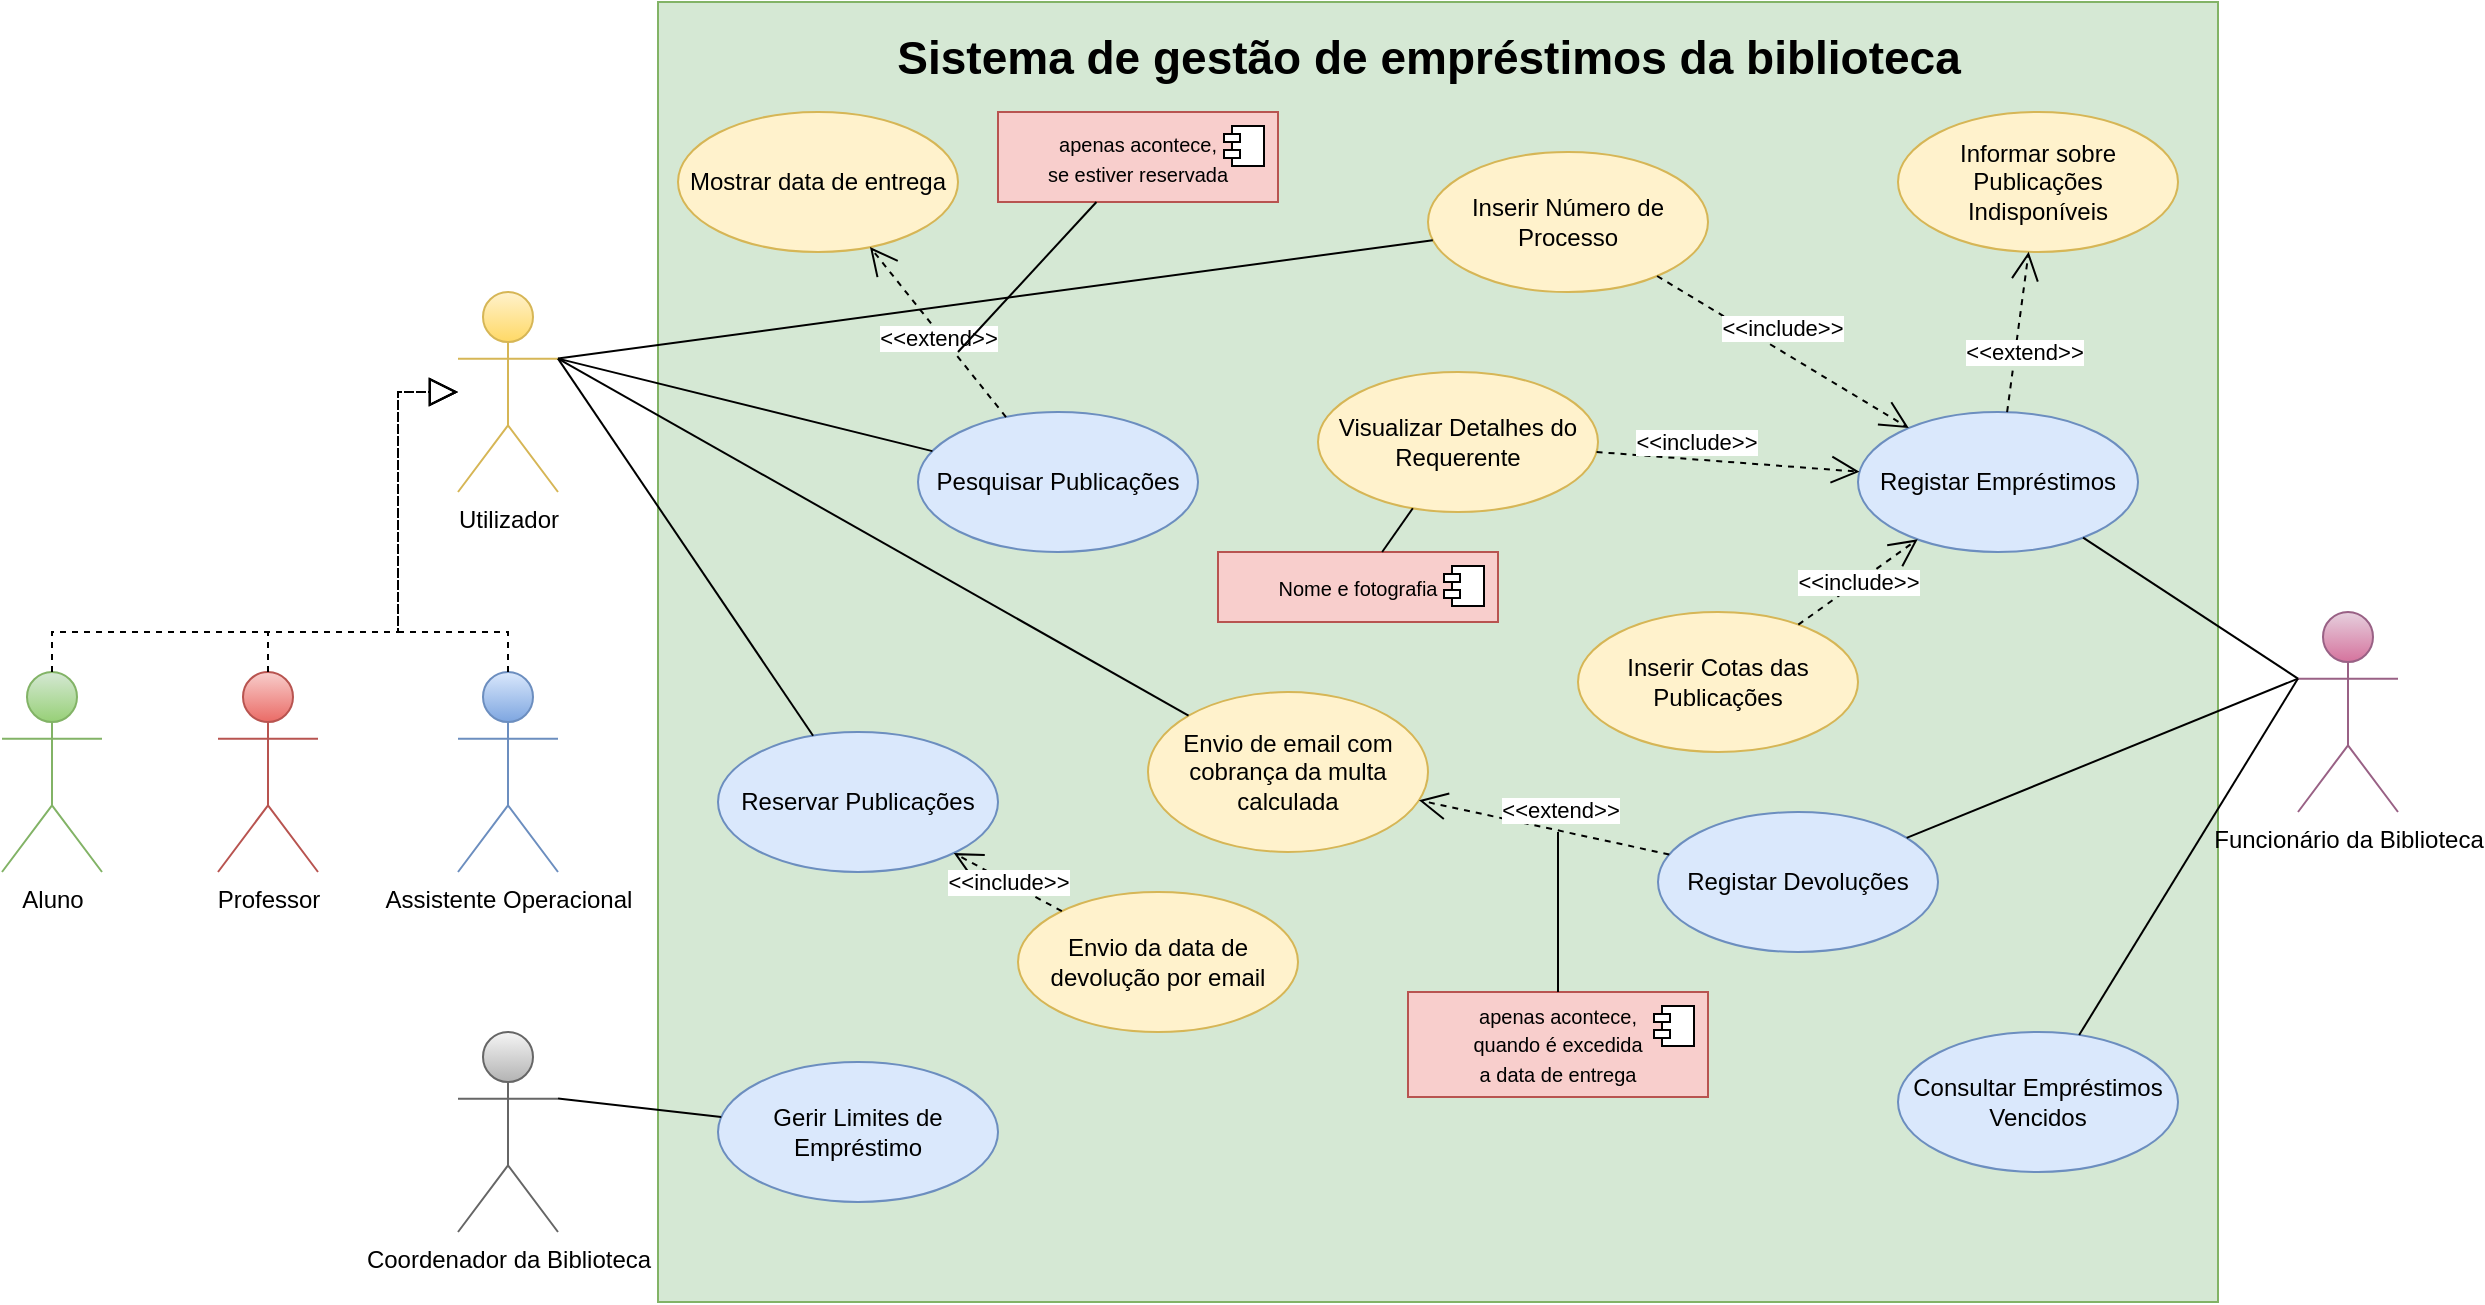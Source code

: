 <mxfile version="21.8.2" type="device">
  <diagram name="Página-1" id="rmxmsDDJTBTPV54pK9kl">
    <mxGraphModel dx="2205" dy="520" grid="1" gridSize="10" guides="1" tooltips="1" connect="1" arrows="1" fold="1" page="1" pageScale="1" pageWidth="1169" pageHeight="1654" math="0" shadow="0">
      <root>
        <mxCell id="0" />
        <mxCell id="1" parent="0" />
        <mxCell id="Bfw7JXXDtjmNQw6cTX-R-3" value="" style="rounded=0;whiteSpace=wrap;html=1;fillColor=#d5e8d4;strokeColor=#82b366;" parent="1" vertex="1">
          <mxGeometry x="200" y="85" width="780" height="650" as="geometry" />
        </mxCell>
        <mxCell id="Bfw7JXXDtjmNQw6cTX-R-4" value="Utilizador" style="shape=umlActor;verticalLabelPosition=bottom;verticalAlign=top;html=1;fillColor=#fff2cc;strokeColor=#d6b656;gradientColor=#ffd966;" parent="1" vertex="1">
          <mxGeometry x="100" y="230" width="50" height="100" as="geometry" />
        </mxCell>
        <mxCell id="Bfw7JXXDtjmNQw6cTX-R-5" value="Funcionário da Biblioteca" style="shape=umlActor;verticalLabelPosition=bottom;verticalAlign=top;html=1;fillColor=#e6d0de;gradientColor=#d5739d;strokeColor=#996185;" parent="1" vertex="1">
          <mxGeometry x="1020" y="390" width="50" height="100" as="geometry" />
        </mxCell>
        <mxCell id="Bfw7JXXDtjmNQw6cTX-R-7" value="Sistema de gestão de empréstimos da biblioteca" style="text;align=center;fontStyle=1;verticalAlign=middle;spacingLeft=3;spacingRight=3;strokeColor=none;rotatable=0;points=[[0,0.5],[1,0.5]];portConstraint=eastwest;html=1;fontSize=23;" parent="1" vertex="1">
          <mxGeometry x="315" y="90" width="540" height="46" as="geometry" />
        </mxCell>
        <mxCell id="Bfw7JXXDtjmNQw6cTX-R-8" value="Consultar Empréstimos Vencidos" style="ellipse;whiteSpace=wrap;html=1;fillColor=#dae8fc;strokeColor=#6c8ebf;" parent="1" vertex="1">
          <mxGeometry x="820" y="600" width="140" height="70" as="geometry" />
        </mxCell>
        <mxCell id="Bfw7JXXDtjmNQw6cTX-R-9" value="Professor" style="shape=umlActor;verticalLabelPosition=bottom;verticalAlign=top;html=1;fillColor=#f8cecc;strokeColor=#b85450;gradientColor=#ea6b66;" parent="1" vertex="1">
          <mxGeometry x="-20" y="420" width="50" height="100" as="geometry" />
        </mxCell>
        <mxCell id="Bfw7JXXDtjmNQw6cTX-R-13" value="Gerir Limites de Empréstimo" style="ellipse;whiteSpace=wrap;html=1;fillColor=#dae8fc;strokeColor=#6c8ebf;" parent="1" vertex="1">
          <mxGeometry x="230" y="615" width="140" height="70" as="geometry" />
        </mxCell>
        <mxCell id="Bfw7JXXDtjmNQw6cTX-R-15" value="Pesquisar Publicações" style="ellipse;whiteSpace=wrap;html=1;fillColor=#dae8fc;strokeColor=#6c8ebf;" parent="1" vertex="1">
          <mxGeometry x="330" y="290" width="140" height="70" as="geometry" />
        </mxCell>
        <mxCell id="Bfw7JXXDtjmNQw6cTX-R-20" value="Mostrar data de entrega" style="ellipse;whiteSpace=wrap;html=1;fillColor=#fff2cc;strokeColor=#d6b656;" parent="1" vertex="1">
          <mxGeometry x="210" y="140" width="140" height="70" as="geometry" />
        </mxCell>
        <mxCell id="Bfw7JXXDtjmNQw6cTX-R-21" value="&amp;lt;&amp;lt;extend&amp;gt;&amp;gt;" style="endArrow=open;endSize=12;dashed=1;html=1;rounded=0;" parent="1" source="Bfw7JXXDtjmNQw6cTX-R-15" target="Bfw7JXXDtjmNQw6cTX-R-20" edge="1">
          <mxGeometry x="-0.041" y="2" width="160" relative="1" as="geometry">
            <mxPoint x="510" y="400" as="sourcePoint" />
            <mxPoint x="670" y="400" as="targetPoint" />
            <mxPoint as="offset" />
          </mxGeometry>
        </mxCell>
        <mxCell id="Bfw7JXXDtjmNQw6cTX-R-23" value="Assistente Operacional" style="shape=umlActor;verticalLabelPosition=bottom;verticalAlign=top;html=1;fillColor=#dae8fc;strokeColor=#6c8ebf;gradientColor=#7ea6e0;" parent="1" vertex="1">
          <mxGeometry x="100" y="420" width="50" height="100" as="geometry" />
        </mxCell>
        <mxCell id="Bfw7JXXDtjmNQw6cTX-R-30" value="Reservar Publicações" style="ellipse;whiteSpace=wrap;html=1;fillColor=#dae8fc;strokeColor=#6c8ebf;" parent="1" vertex="1">
          <mxGeometry x="230" y="450" width="140" height="70" as="geometry" />
        </mxCell>
        <mxCell id="Bfw7JXXDtjmNQw6cTX-R-34" value="Envio da data de devolução por email" style="ellipse;whiteSpace=wrap;html=1;fillColor=#fff2cc;strokeColor=#d6b656;" parent="1" vertex="1">
          <mxGeometry x="380.0" y="530" width="140" height="70" as="geometry" />
        </mxCell>
        <mxCell id="Bfw7JXXDtjmNQw6cTX-R-36" value="&amp;lt;&amp;lt;include&amp;gt;&amp;gt;" style="endArrow=open;endSize=12;dashed=1;html=1;rounded=0;" parent="1" source="Bfw7JXXDtjmNQw6cTX-R-34" target="Bfw7JXXDtjmNQw6cTX-R-30" edge="1">
          <mxGeometry width="160" relative="1" as="geometry">
            <mxPoint x="510" y="420" as="sourcePoint" />
            <mxPoint x="670" y="420" as="targetPoint" />
          </mxGeometry>
        </mxCell>
        <mxCell id="Bfw7JXXDtjmNQw6cTX-R-39" value="&lt;font style=&quot;font-size: 10px;&quot;&gt;apenas acontece, &lt;br&gt;se estiver reservada&lt;/font&gt;" style="html=1;dropTarget=0;whiteSpace=wrap;fillColor=#f8cecc;strokeColor=#b85450;" parent="1" vertex="1">
          <mxGeometry x="370" y="140" width="140" height="45" as="geometry" />
        </mxCell>
        <mxCell id="Bfw7JXXDtjmNQw6cTX-R-40" value="" style="shape=module;jettyWidth=8;jettyHeight=4;" parent="Bfw7JXXDtjmNQw6cTX-R-39" vertex="1">
          <mxGeometry x="1" width="20" height="20" relative="1" as="geometry">
            <mxPoint x="-27" y="7" as="offset" />
          </mxGeometry>
        </mxCell>
        <mxCell id="Bfw7JXXDtjmNQw6cTX-R-42" value="" style="endArrow=none;html=1;rounded=0;" parent="1" source="Bfw7JXXDtjmNQw6cTX-R-39" edge="1">
          <mxGeometry relative="1" as="geometry">
            <mxPoint x="510" y="390" as="sourcePoint" />
            <mxPoint x="350" y="260" as="targetPoint" />
          </mxGeometry>
        </mxCell>
        <mxCell id="Bfw7JXXDtjmNQw6cTX-R-47" value="Registar Empréstimos" style="ellipse;whiteSpace=wrap;html=1;fillColor=#dae8fc;strokeColor=#6c8ebf;" parent="1" vertex="1">
          <mxGeometry x="800" y="290" width="140" height="70" as="geometry" />
        </mxCell>
        <mxCell id="Bfw7JXXDtjmNQw6cTX-R-49" value="Inserir Número de Processo" style="ellipse;whiteSpace=wrap;html=1;fillColor=#fff2cc;strokeColor=#d6b656;" parent="1" vertex="1">
          <mxGeometry x="585.0" y="160" width="140" height="70" as="geometry" />
        </mxCell>
        <mxCell id="Bfw7JXXDtjmNQw6cTX-R-51" value="&amp;lt;&amp;lt;include&amp;gt;&amp;gt;" style="endArrow=open;endSize=12;dashed=1;html=1;rounded=0;" parent="1" source="Bfw7JXXDtjmNQw6cTX-R-49" target="Bfw7JXXDtjmNQw6cTX-R-47" edge="1">
          <mxGeometry x="-0.083" y="10" width="160" relative="1" as="geometry">
            <mxPoint x="620" y="510" as="sourcePoint" />
            <mxPoint x="780" y="510" as="targetPoint" />
            <mxPoint as="offset" />
          </mxGeometry>
        </mxCell>
        <mxCell id="Bfw7JXXDtjmNQw6cTX-R-52" value="Visualizar Detalhes do Requerente" style="ellipse;whiteSpace=wrap;html=1;fillColor=#fff2cc;strokeColor=#d6b656;" parent="1" vertex="1">
          <mxGeometry x="530.0" y="270" width="140" height="70" as="geometry" />
        </mxCell>
        <mxCell id="Bfw7JXXDtjmNQw6cTX-R-53" value="&amp;lt;&amp;lt;include&amp;gt;&amp;gt;" style="endArrow=open;endSize=12;dashed=1;html=1;rounded=0;" parent="1" source="Bfw7JXXDtjmNQw6cTX-R-52" target="Bfw7JXXDtjmNQw6cTX-R-47" edge="1">
          <mxGeometry x="-0.247" y="9" width="160" relative="1" as="geometry">
            <mxPoint x="640" y="420" as="sourcePoint" />
            <mxPoint x="800" y="420" as="targetPoint" />
            <mxPoint as="offset" />
          </mxGeometry>
        </mxCell>
        <mxCell id="Bfw7JXXDtjmNQw6cTX-R-54" value="&lt;font style=&quot;font-size: 10px;&quot;&gt;Nome e fotografia &lt;/font&gt;" style="html=1;dropTarget=0;whiteSpace=wrap;fillColor=#f8cecc;strokeColor=#b85450;" parent="1" vertex="1">
          <mxGeometry x="480" y="360" width="140" height="35" as="geometry" />
        </mxCell>
        <mxCell id="Bfw7JXXDtjmNQw6cTX-R-55" value="" style="shape=module;jettyWidth=8;jettyHeight=4;" parent="Bfw7JXXDtjmNQw6cTX-R-54" vertex="1">
          <mxGeometry x="1" width="20" height="20" relative="1" as="geometry">
            <mxPoint x="-27" y="7" as="offset" />
          </mxGeometry>
        </mxCell>
        <mxCell id="Bfw7JXXDtjmNQw6cTX-R-58" value="" style="endArrow=none;html=1;rounded=0;" parent="1" source="Bfw7JXXDtjmNQw6cTX-R-52" target="Bfw7JXXDtjmNQw6cTX-R-54" edge="1">
          <mxGeometry relative="1" as="geometry">
            <mxPoint x="380" y="178" as="sourcePoint" />
            <mxPoint x="359" y="180" as="targetPoint" />
          </mxGeometry>
        </mxCell>
        <mxCell id="Bfw7JXXDtjmNQw6cTX-R-59" value="Inserir Cotas das Publicações" style="ellipse;whiteSpace=wrap;html=1;fillColor=#fff2cc;strokeColor=#d6b656;" parent="1" vertex="1">
          <mxGeometry x="660.0" y="390" width="140" height="70" as="geometry" />
        </mxCell>
        <mxCell id="Bfw7JXXDtjmNQw6cTX-R-60" value="&amp;lt;&amp;lt;include&amp;gt;&amp;gt;" style="endArrow=open;endSize=12;dashed=1;html=1;rounded=0;" parent="1" source="Bfw7JXXDtjmNQw6cTX-R-59" target="Bfw7JXXDtjmNQw6cTX-R-47" edge="1">
          <mxGeometry width="160" relative="1" as="geometry">
            <mxPoint x="650" y="450" as="sourcePoint" />
            <mxPoint x="810" y="450" as="targetPoint" />
          </mxGeometry>
        </mxCell>
        <mxCell id="Bfw7JXXDtjmNQw6cTX-R-64" value="" style="endArrow=none;html=1;rounded=0;entryX=1;entryY=0.333;entryDx=0;entryDy=0;entryPerimeter=0;" parent="1" source="Bfw7JXXDtjmNQw6cTX-R-30" target="Bfw7JXXDtjmNQw6cTX-R-4" edge="1">
          <mxGeometry relative="1" as="geometry">
            <mxPoint x="570" y="308" as="sourcePoint" />
            <mxPoint x="537" y="275" as="targetPoint" />
          </mxGeometry>
        </mxCell>
        <mxCell id="Bfw7JXXDtjmNQw6cTX-R-65" value="" style="endArrow=none;html=1;rounded=0;entryX=1;entryY=0.333;entryDx=0;entryDy=0;entryPerimeter=0;" parent="1" source="Bfw7JXXDtjmNQw6cTX-R-15" target="Bfw7JXXDtjmNQw6cTX-R-4" edge="1">
          <mxGeometry relative="1" as="geometry">
            <mxPoint x="580" y="318" as="sourcePoint" />
            <mxPoint x="547" y="285" as="targetPoint" />
          </mxGeometry>
        </mxCell>
        <mxCell id="Bfw7JXXDtjmNQw6cTX-R-66" value="" style="endArrow=none;html=1;rounded=0;entryX=1;entryY=0.333;entryDx=0;entryDy=0;entryPerimeter=0;" parent="1" source="Bfw7JXXDtjmNQw6cTX-R-13" target="Bfw7JXXDtjmNQw6cTX-R-11" edge="1">
          <mxGeometry relative="1" as="geometry">
            <mxPoint x="590" y="328" as="sourcePoint" />
            <mxPoint x="557" y="295" as="targetPoint" />
          </mxGeometry>
        </mxCell>
        <mxCell id="Bfw7JXXDtjmNQw6cTX-R-67" value="" style="endArrow=none;html=1;rounded=0;entryX=0;entryY=0.333;entryDx=0;entryDy=0;entryPerimeter=0;" parent="1" source="Bfw7JXXDtjmNQw6cTX-R-47" target="Bfw7JXXDtjmNQw6cTX-R-5" edge="1">
          <mxGeometry relative="1" as="geometry">
            <mxPoint x="600" y="338" as="sourcePoint" />
            <mxPoint x="567" y="305" as="targetPoint" />
          </mxGeometry>
        </mxCell>
        <mxCell id="Bfw7JXXDtjmNQw6cTX-R-68" value="" style="endArrow=none;html=1;rounded=0;entryX=0;entryY=0.333;entryDx=0;entryDy=0;entryPerimeter=0;" parent="1" source="Bfw7JXXDtjmNQw6cTX-R-8" target="Bfw7JXXDtjmNQw6cTX-R-5" edge="1">
          <mxGeometry relative="1" as="geometry">
            <mxPoint x="610" y="348" as="sourcePoint" />
            <mxPoint x="577" y="315" as="targetPoint" />
          </mxGeometry>
        </mxCell>
        <mxCell id="Bfw7JXXDtjmNQw6cTX-R-69" value="" style="endArrow=none;html=1;rounded=0;entryX=1;entryY=0.333;entryDx=0;entryDy=0;entryPerimeter=0;" parent="1" source="Bfw7JXXDtjmNQw6cTX-R-49" target="Bfw7JXXDtjmNQw6cTX-R-4" edge="1">
          <mxGeometry relative="1" as="geometry">
            <mxPoint x="620" y="358" as="sourcePoint" />
            <mxPoint x="587" y="325" as="targetPoint" />
            <Array as="points" />
          </mxGeometry>
        </mxCell>
        <mxCell id="Bfw7JXXDtjmNQw6cTX-R-72" value=" Informar sobre Publicações Indisponíveis" style="ellipse;whiteSpace=wrap;html=1;fillColor=#fff2cc;strokeColor=#d6b656;" parent="1" vertex="1">
          <mxGeometry x="820.0" y="140" width="140" height="70" as="geometry" />
        </mxCell>
        <mxCell id="Bfw7JXXDtjmNQw6cTX-R-73" value="&amp;lt;&amp;lt;extend&amp;gt;&amp;gt;" style="endArrow=open;endSize=12;dashed=1;html=1;rounded=0;" parent="1" source="Bfw7JXXDtjmNQw6cTX-R-47" target="Bfw7JXXDtjmNQw6cTX-R-72" edge="1">
          <mxGeometry x="-0.232" y="-4" width="160" relative="1" as="geometry">
            <mxPoint x="510" y="450" as="sourcePoint" />
            <mxPoint x="670" y="450" as="targetPoint" />
            <mxPoint as="offset" />
          </mxGeometry>
        </mxCell>
        <mxCell id="Bfw7JXXDtjmNQw6cTX-R-74" value="Registar Devoluções" style="ellipse;whiteSpace=wrap;html=1;fillColor=#dae8fc;strokeColor=#6c8ebf;" parent="1" vertex="1">
          <mxGeometry x="700" y="490" width="140" height="70" as="geometry" />
        </mxCell>
        <mxCell id="Bfw7JXXDtjmNQw6cTX-R-75" value="" style="endArrow=none;html=1;rounded=0;entryX=0;entryY=0.333;entryDx=0;entryDy=0;entryPerimeter=0;" parent="1" source="Bfw7JXXDtjmNQw6cTX-R-74" target="Bfw7JXXDtjmNQw6cTX-R-5" edge="1">
          <mxGeometry relative="1" as="geometry">
            <mxPoint x="840" y="280" as="sourcePoint" />
            <mxPoint x="1040" y="278" as="targetPoint" />
          </mxGeometry>
        </mxCell>
        <mxCell id="Bfw7JXXDtjmNQw6cTX-R-76" value="Envio de email com cobrança da multa calculada" style="ellipse;whiteSpace=wrap;html=1;fillColor=#fff2cc;strokeColor=#d6b656;" parent="1" vertex="1">
          <mxGeometry x="445" y="430" width="140" height="80" as="geometry" />
        </mxCell>
        <mxCell id="Bfw7JXXDtjmNQw6cTX-R-77" value="&amp;lt;&amp;lt;extend&amp;gt;&amp;gt;" style="endArrow=open;endSize=12;dashed=1;html=1;rounded=0;" parent="1" source="Bfw7JXXDtjmNQw6cTX-R-74" target="Bfw7JXXDtjmNQw6cTX-R-76" edge="1">
          <mxGeometry x="-0.09" y="-10" width="160" relative="1" as="geometry">
            <mxPoint x="520" y="500" as="sourcePoint" />
            <mxPoint x="680" y="500" as="targetPoint" />
            <mxPoint as="offset" />
          </mxGeometry>
        </mxCell>
        <mxCell id="Bfw7JXXDtjmNQw6cTX-R-78" value="&lt;span style=&quot;font-size: 10px;&quot;&gt;apenas acontece, &lt;br&gt;quando é excedida&lt;br&gt;a data de entrega&lt;/span&gt;" style="html=1;dropTarget=0;whiteSpace=wrap;fillColor=#f8cecc;strokeColor=#b85450;" parent="1" vertex="1">
          <mxGeometry x="575" y="580" width="150" height="52.5" as="geometry" />
        </mxCell>
        <mxCell id="Bfw7JXXDtjmNQw6cTX-R-79" value="" style="shape=module;jettyWidth=8;jettyHeight=4;" parent="Bfw7JXXDtjmNQw6cTX-R-78" vertex="1">
          <mxGeometry x="1" width="20" height="20" relative="1" as="geometry">
            <mxPoint x="-27" y="7" as="offset" />
          </mxGeometry>
        </mxCell>
        <mxCell id="Bfw7JXXDtjmNQw6cTX-R-80" value="" style="endArrow=none;html=1;rounded=0;" parent="1" target="Bfw7JXXDtjmNQw6cTX-R-78" edge="1">
          <mxGeometry relative="1" as="geometry">
            <mxPoint x="650" y="500" as="sourcePoint" />
            <mxPoint x="586" y="330" as="targetPoint" />
          </mxGeometry>
        </mxCell>
        <mxCell id="Bfw7JXXDtjmNQw6cTX-R-83" value="" style="endArrow=none;html=1;rounded=0;exitX=1;exitY=0.333;exitDx=0;exitDy=0;exitPerimeter=0;" parent="1" source="Bfw7JXXDtjmNQw6cTX-R-4" target="Bfw7JXXDtjmNQw6cTX-R-76" edge="1">
          <mxGeometry relative="1" as="geometry">
            <mxPoint x="619" y="350" as="sourcePoint" />
            <mxPoint x="616" y="360" as="targetPoint" />
          </mxGeometry>
        </mxCell>
        <mxCell id="Bfw7JXXDtjmNQw6cTX-R-11" value="Coordenador da Biblioteca" style="shape=umlActor;verticalLabelPosition=bottom;verticalAlign=top;html=1;fillColor=#f5f5f5;gradientColor=#b3b3b3;strokeColor=#666666;" parent="1" vertex="1">
          <mxGeometry x="100" y="600" width="50" height="100" as="geometry" />
        </mxCell>
        <mxCell id="Bfw7JXXDtjmNQw6cTX-R-89" value="Aluno" style="shape=umlActor;verticalLabelPosition=bottom;verticalAlign=top;html=1;fillColor=#d5e8d4;strokeColor=#82b366;gradientColor=#97d077;" parent="1" vertex="1">
          <mxGeometry x="-128" y="420" width="50" height="100" as="geometry" />
        </mxCell>
        <mxCell id="Bfw7JXXDtjmNQw6cTX-R-91" value="" style="endArrow=block;dashed=1;endFill=0;endSize=12;html=1;rounded=0;elbow=vertical;" parent="1" source="Bfw7JXXDtjmNQw6cTX-R-23" target="Bfw7JXXDtjmNQw6cTX-R-4" edge="1">
          <mxGeometry width="160" relative="1" as="geometry">
            <mxPoint x="70" y="485" as="sourcePoint" />
            <mxPoint x="70" y="200" as="targetPoint" />
            <Array as="points">
              <mxPoint x="125" y="400" />
              <mxPoint x="70" y="400" />
              <mxPoint x="70" y="280" />
            </Array>
          </mxGeometry>
        </mxCell>
        <mxCell id="Bfw7JXXDtjmNQw6cTX-R-92" value="" style="endArrow=block;dashed=1;endFill=0;endSize=12;html=1;rounded=0;" parent="1" source="Bfw7JXXDtjmNQw6cTX-R-9" target="Bfw7JXXDtjmNQw6cTX-R-4" edge="1">
          <mxGeometry width="160" relative="1" as="geometry">
            <mxPoint x="-50" y="620" as="sourcePoint" />
            <mxPoint x="110" y="620" as="targetPoint" />
            <Array as="points">
              <mxPoint x="5" y="400" />
              <mxPoint x="70" y="400" />
              <mxPoint x="70" y="280" />
            </Array>
          </mxGeometry>
        </mxCell>
        <mxCell id="Bfw7JXXDtjmNQw6cTX-R-93" value="" style="endArrow=block;dashed=1;endFill=0;endSize=12;html=1;rounded=0;" parent="1" source="Bfw7JXXDtjmNQw6cTX-R-89" target="Bfw7JXXDtjmNQw6cTX-R-4" edge="1">
          <mxGeometry width="160" relative="1" as="geometry">
            <mxPoint x="10" y="660" as="sourcePoint" />
            <mxPoint x="170" y="660" as="targetPoint" />
            <Array as="points">
              <mxPoint x="-103" y="400" />
              <mxPoint x="70" y="400" />
              <mxPoint x="70" y="280" />
            </Array>
          </mxGeometry>
        </mxCell>
      </root>
    </mxGraphModel>
  </diagram>
</mxfile>
